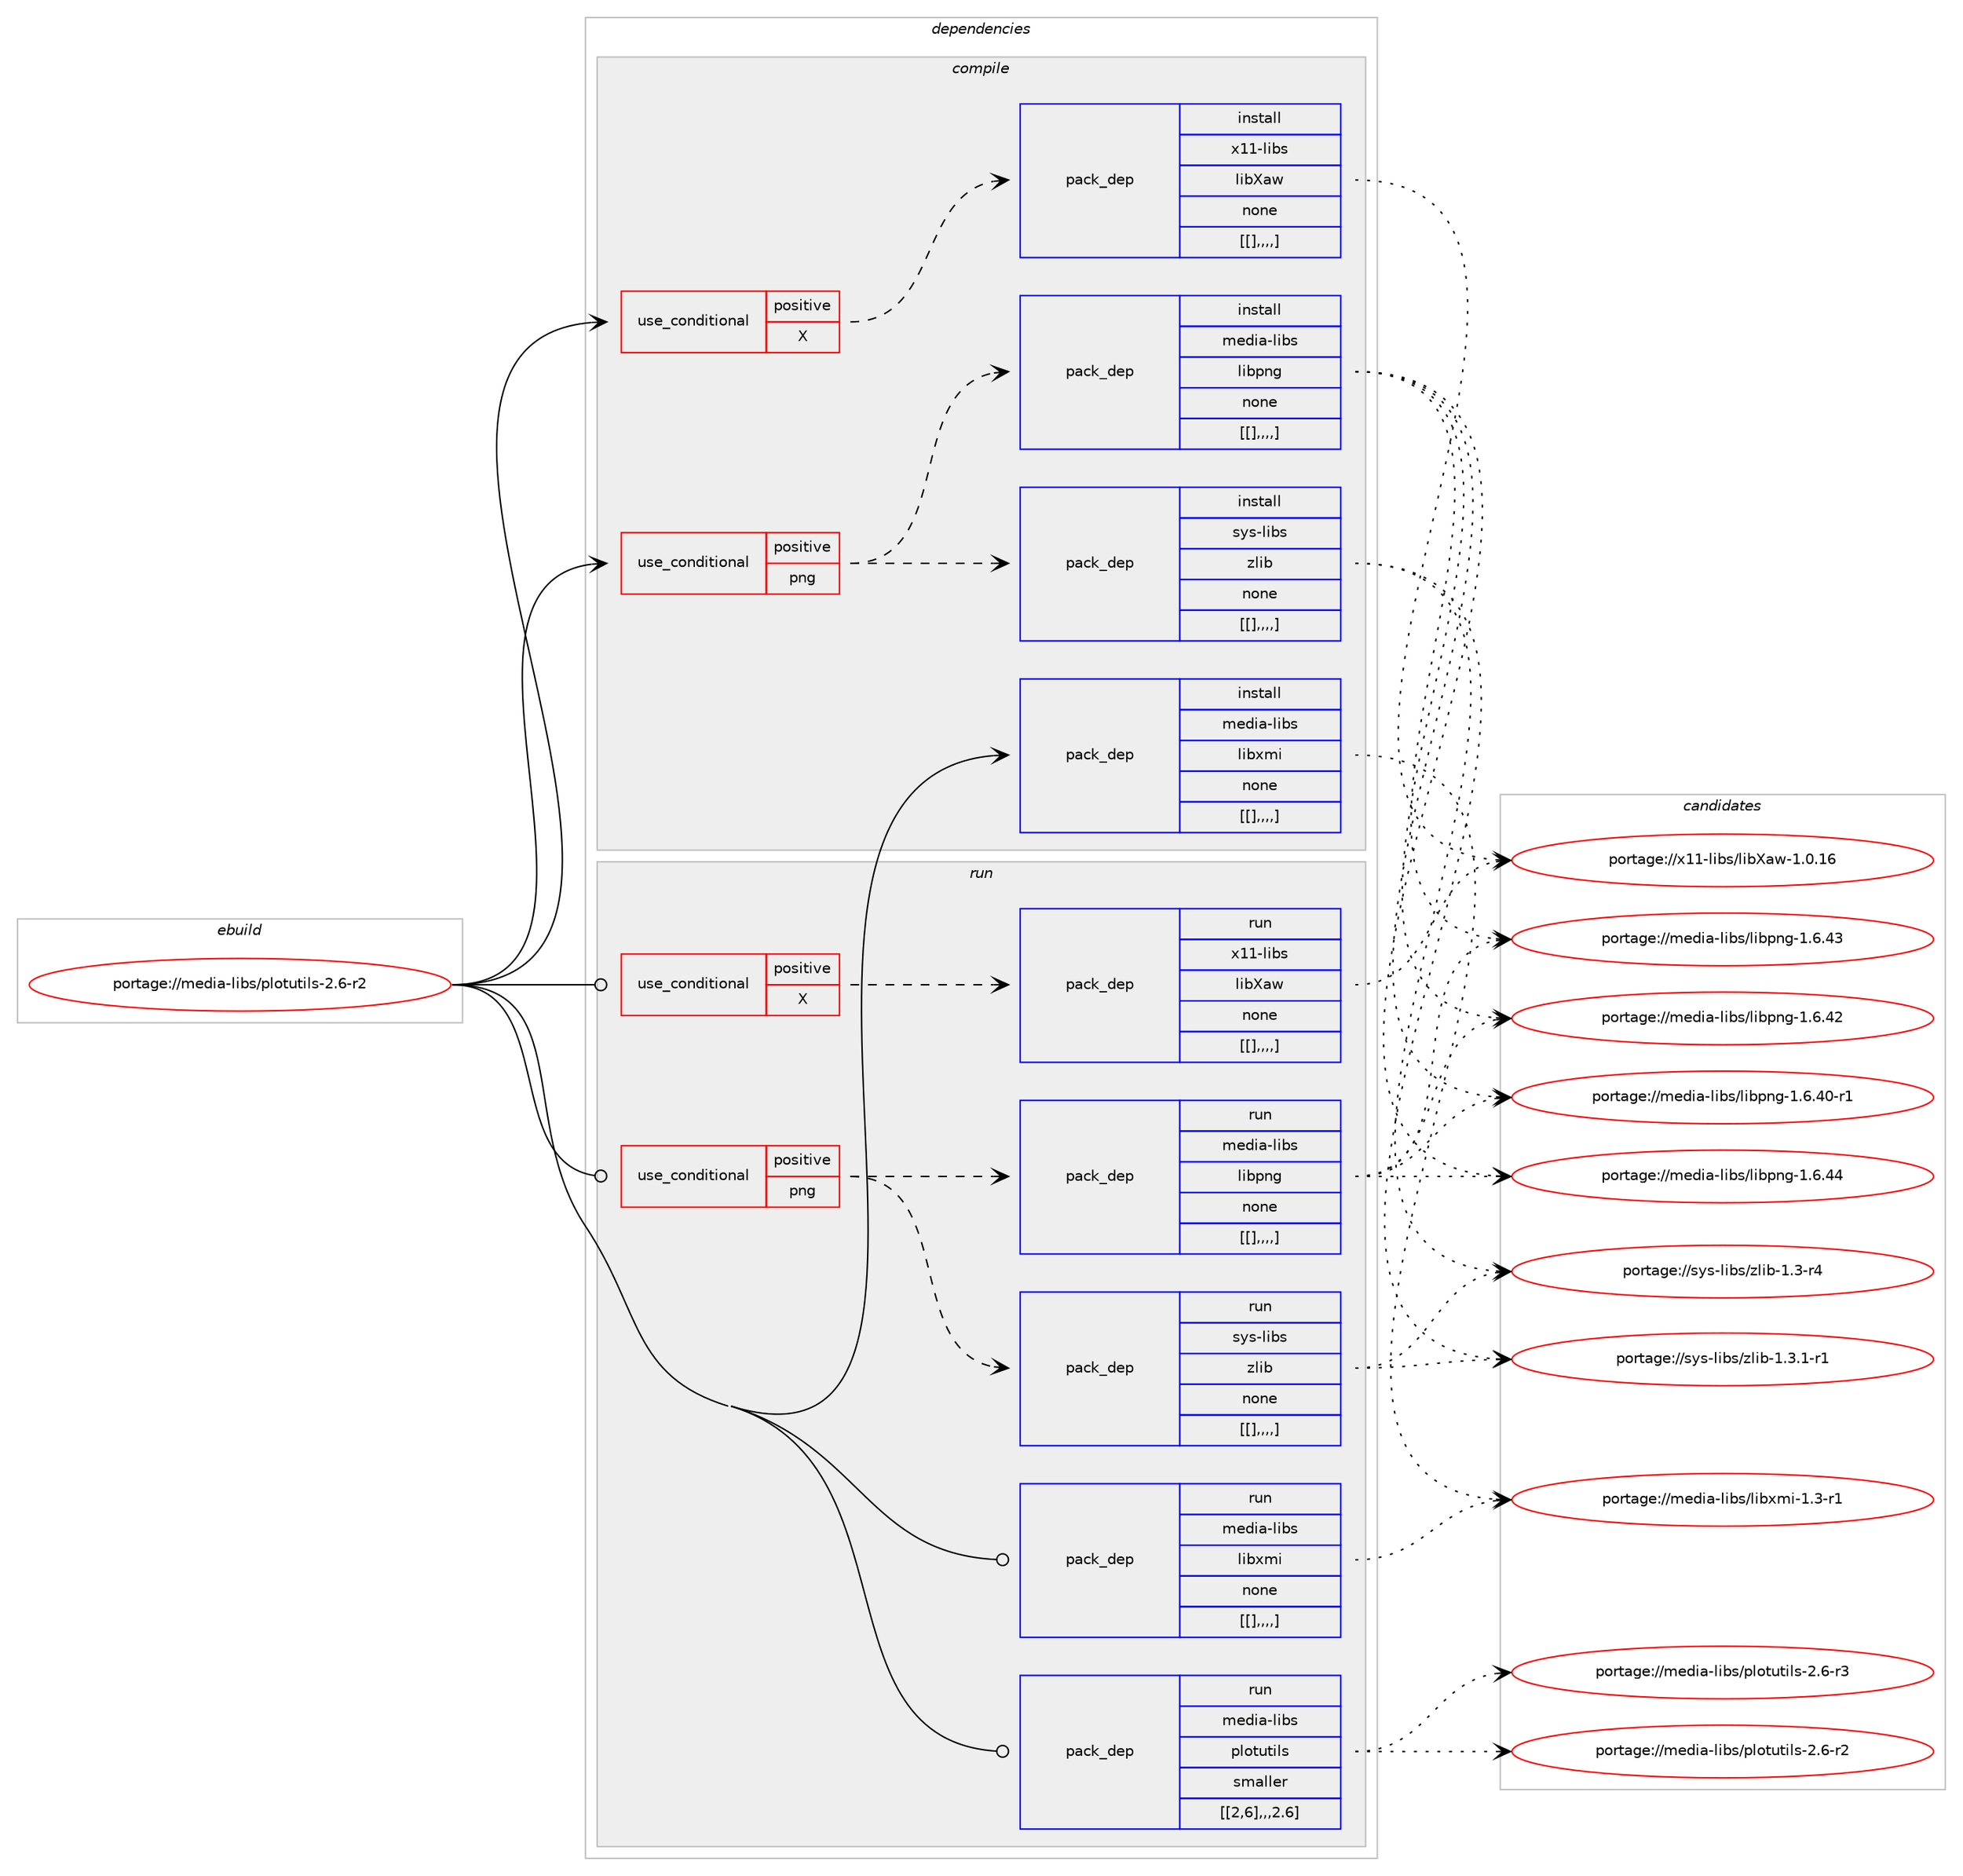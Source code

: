 digraph prolog {

# *************
# Graph options
# *************

newrank=true;
concentrate=true;
compound=true;
graph [rankdir=LR,fontname=Helvetica,fontsize=10,ranksep=1.5];#, ranksep=2.5, nodesep=0.2];
edge  [arrowhead=vee];
node  [fontname=Helvetica,fontsize=10];

# **********
# The ebuild
# **********

subgraph cluster_leftcol {
color=gray;
label=<<i>ebuild</i>>;
id [label="portage://media-libs/plotutils-2.6-r2", color=red, width=4, href="../media-libs/plotutils-2.6-r2.svg"];
}

# ****************
# The dependencies
# ****************

subgraph cluster_midcol {
color=gray;
label=<<i>dependencies</i>>;
subgraph cluster_compile {
fillcolor="#eeeeee";
style=filled;
label=<<i>compile</i>>;
subgraph cond81169 {
dependency316011 [label=<<TABLE BORDER="0" CELLBORDER="1" CELLSPACING="0" CELLPADDING="4"><TR><TD ROWSPAN="3" CELLPADDING="10">use_conditional</TD></TR><TR><TD>positive</TD></TR><TR><TD>X</TD></TR></TABLE>>, shape=none, color=red];
subgraph pack232423 {
dependency316012 [label=<<TABLE BORDER="0" CELLBORDER="1" CELLSPACING="0" CELLPADDING="4" WIDTH="220"><TR><TD ROWSPAN="6" CELLPADDING="30">pack_dep</TD></TR><TR><TD WIDTH="110">install</TD></TR><TR><TD>x11-libs</TD></TR><TR><TD>libXaw</TD></TR><TR><TD>none</TD></TR><TR><TD>[[],,,,]</TD></TR></TABLE>>, shape=none, color=blue];
}
dependency316011:e -> dependency316012:w [weight=20,style="dashed",arrowhead="vee"];
}
id:e -> dependency316011:w [weight=20,style="solid",arrowhead="vee"];
subgraph cond81170 {
dependency316013 [label=<<TABLE BORDER="0" CELLBORDER="1" CELLSPACING="0" CELLPADDING="4"><TR><TD ROWSPAN="3" CELLPADDING="10">use_conditional</TD></TR><TR><TD>positive</TD></TR><TR><TD>png</TD></TR></TABLE>>, shape=none, color=red];
subgraph pack232424 {
dependency316014 [label=<<TABLE BORDER="0" CELLBORDER="1" CELLSPACING="0" CELLPADDING="4" WIDTH="220"><TR><TD ROWSPAN="6" CELLPADDING="30">pack_dep</TD></TR><TR><TD WIDTH="110">install</TD></TR><TR><TD>media-libs</TD></TR><TR><TD>libpng</TD></TR><TR><TD>none</TD></TR><TR><TD>[[],,,,]</TD></TR></TABLE>>, shape=none, color=blue];
}
dependency316013:e -> dependency316014:w [weight=20,style="dashed",arrowhead="vee"];
subgraph pack232425 {
dependency316015 [label=<<TABLE BORDER="0" CELLBORDER="1" CELLSPACING="0" CELLPADDING="4" WIDTH="220"><TR><TD ROWSPAN="6" CELLPADDING="30">pack_dep</TD></TR><TR><TD WIDTH="110">install</TD></TR><TR><TD>sys-libs</TD></TR><TR><TD>zlib</TD></TR><TR><TD>none</TD></TR><TR><TD>[[],,,,]</TD></TR></TABLE>>, shape=none, color=blue];
}
dependency316013:e -> dependency316015:w [weight=20,style="dashed",arrowhead="vee"];
}
id:e -> dependency316013:w [weight=20,style="solid",arrowhead="vee"];
subgraph pack232426 {
dependency316016 [label=<<TABLE BORDER="0" CELLBORDER="1" CELLSPACING="0" CELLPADDING="4" WIDTH="220"><TR><TD ROWSPAN="6" CELLPADDING="30">pack_dep</TD></TR><TR><TD WIDTH="110">install</TD></TR><TR><TD>media-libs</TD></TR><TR><TD>libxmi</TD></TR><TR><TD>none</TD></TR><TR><TD>[[],,,,]</TD></TR></TABLE>>, shape=none, color=blue];
}
id:e -> dependency316016:w [weight=20,style="solid",arrowhead="vee"];
}
subgraph cluster_compileandrun {
fillcolor="#eeeeee";
style=filled;
label=<<i>compile and run</i>>;
}
subgraph cluster_run {
fillcolor="#eeeeee";
style=filled;
label=<<i>run</i>>;
subgraph cond81171 {
dependency316017 [label=<<TABLE BORDER="0" CELLBORDER="1" CELLSPACING="0" CELLPADDING="4"><TR><TD ROWSPAN="3" CELLPADDING="10">use_conditional</TD></TR><TR><TD>positive</TD></TR><TR><TD>X</TD></TR></TABLE>>, shape=none, color=red];
subgraph pack232427 {
dependency316018 [label=<<TABLE BORDER="0" CELLBORDER="1" CELLSPACING="0" CELLPADDING="4" WIDTH="220"><TR><TD ROWSPAN="6" CELLPADDING="30">pack_dep</TD></TR><TR><TD WIDTH="110">run</TD></TR><TR><TD>x11-libs</TD></TR><TR><TD>libXaw</TD></TR><TR><TD>none</TD></TR><TR><TD>[[],,,,]</TD></TR></TABLE>>, shape=none, color=blue];
}
dependency316017:e -> dependency316018:w [weight=20,style="dashed",arrowhead="vee"];
}
id:e -> dependency316017:w [weight=20,style="solid",arrowhead="odot"];
subgraph cond81172 {
dependency316019 [label=<<TABLE BORDER="0" CELLBORDER="1" CELLSPACING="0" CELLPADDING="4"><TR><TD ROWSPAN="3" CELLPADDING="10">use_conditional</TD></TR><TR><TD>positive</TD></TR><TR><TD>png</TD></TR></TABLE>>, shape=none, color=red];
subgraph pack232428 {
dependency316020 [label=<<TABLE BORDER="0" CELLBORDER="1" CELLSPACING="0" CELLPADDING="4" WIDTH="220"><TR><TD ROWSPAN="6" CELLPADDING="30">pack_dep</TD></TR><TR><TD WIDTH="110">run</TD></TR><TR><TD>media-libs</TD></TR><TR><TD>libpng</TD></TR><TR><TD>none</TD></TR><TR><TD>[[],,,,]</TD></TR></TABLE>>, shape=none, color=blue];
}
dependency316019:e -> dependency316020:w [weight=20,style="dashed",arrowhead="vee"];
subgraph pack232429 {
dependency316021 [label=<<TABLE BORDER="0" CELLBORDER="1" CELLSPACING="0" CELLPADDING="4" WIDTH="220"><TR><TD ROWSPAN="6" CELLPADDING="30">pack_dep</TD></TR><TR><TD WIDTH="110">run</TD></TR><TR><TD>sys-libs</TD></TR><TR><TD>zlib</TD></TR><TR><TD>none</TD></TR><TR><TD>[[],,,,]</TD></TR></TABLE>>, shape=none, color=blue];
}
dependency316019:e -> dependency316021:w [weight=20,style="dashed",arrowhead="vee"];
}
id:e -> dependency316019:w [weight=20,style="solid",arrowhead="odot"];
subgraph pack232430 {
dependency316022 [label=<<TABLE BORDER="0" CELLBORDER="1" CELLSPACING="0" CELLPADDING="4" WIDTH="220"><TR><TD ROWSPAN="6" CELLPADDING="30">pack_dep</TD></TR><TR><TD WIDTH="110">run</TD></TR><TR><TD>media-libs</TD></TR><TR><TD>libxmi</TD></TR><TR><TD>none</TD></TR><TR><TD>[[],,,,]</TD></TR></TABLE>>, shape=none, color=blue];
}
id:e -> dependency316022:w [weight=20,style="solid",arrowhead="odot"];
subgraph pack232431 {
dependency316023 [label=<<TABLE BORDER="0" CELLBORDER="1" CELLSPACING="0" CELLPADDING="4" WIDTH="220"><TR><TD ROWSPAN="6" CELLPADDING="30">pack_dep</TD></TR><TR><TD WIDTH="110">run</TD></TR><TR><TD>media-libs</TD></TR><TR><TD>plotutils</TD></TR><TR><TD>smaller</TD></TR><TR><TD>[[2,6],,,2.6]</TD></TR></TABLE>>, shape=none, color=blue];
}
id:e -> dependency316023:w [weight=20,style="solid",arrowhead="odot"];
}
}

# **************
# The candidates
# **************

subgraph cluster_choices {
rank=same;
color=gray;
label=<<i>candidates</i>>;

subgraph choice232423 {
color=black;
nodesep=1;
choice120494945108105981154710810598889711945494648464954 [label="portage://x11-libs/libXaw-1.0.16", color=red, width=4,href="../x11-libs/libXaw-1.0.16.svg"];
dependency316012:e -> choice120494945108105981154710810598889711945494648464954:w [style=dotted,weight="100"];
}
subgraph choice232424 {
color=black;
nodesep=1;
choice109101100105974510810598115471081059811211010345494654465252 [label="portage://media-libs/libpng-1.6.44", color=red, width=4,href="../media-libs/libpng-1.6.44.svg"];
choice109101100105974510810598115471081059811211010345494654465251 [label="portage://media-libs/libpng-1.6.43", color=red, width=4,href="../media-libs/libpng-1.6.43.svg"];
choice109101100105974510810598115471081059811211010345494654465250 [label="portage://media-libs/libpng-1.6.42", color=red, width=4,href="../media-libs/libpng-1.6.42.svg"];
choice1091011001059745108105981154710810598112110103454946544652484511449 [label="portage://media-libs/libpng-1.6.40-r1", color=red, width=4,href="../media-libs/libpng-1.6.40-r1.svg"];
dependency316014:e -> choice109101100105974510810598115471081059811211010345494654465252:w [style=dotted,weight="100"];
dependency316014:e -> choice109101100105974510810598115471081059811211010345494654465251:w [style=dotted,weight="100"];
dependency316014:e -> choice109101100105974510810598115471081059811211010345494654465250:w [style=dotted,weight="100"];
dependency316014:e -> choice1091011001059745108105981154710810598112110103454946544652484511449:w [style=dotted,weight="100"];
}
subgraph choice232425 {
color=black;
nodesep=1;
choice115121115451081059811547122108105984549465146494511449 [label="portage://sys-libs/zlib-1.3.1-r1", color=red, width=4,href="../sys-libs/zlib-1.3.1-r1.svg"];
choice11512111545108105981154712210810598454946514511452 [label="portage://sys-libs/zlib-1.3-r4", color=red, width=4,href="../sys-libs/zlib-1.3-r4.svg"];
dependency316015:e -> choice115121115451081059811547122108105984549465146494511449:w [style=dotted,weight="100"];
dependency316015:e -> choice11512111545108105981154712210810598454946514511452:w [style=dotted,weight="100"];
}
subgraph choice232426 {
color=black;
nodesep=1;
choice1091011001059745108105981154710810598120109105454946514511449 [label="portage://media-libs/libxmi-1.3-r1", color=red, width=4,href="../media-libs/libxmi-1.3-r1.svg"];
dependency316016:e -> choice1091011001059745108105981154710810598120109105454946514511449:w [style=dotted,weight="100"];
}
subgraph choice232427 {
color=black;
nodesep=1;
choice120494945108105981154710810598889711945494648464954 [label="portage://x11-libs/libXaw-1.0.16", color=red, width=4,href="../x11-libs/libXaw-1.0.16.svg"];
dependency316018:e -> choice120494945108105981154710810598889711945494648464954:w [style=dotted,weight="100"];
}
subgraph choice232428 {
color=black;
nodesep=1;
choice109101100105974510810598115471081059811211010345494654465252 [label="portage://media-libs/libpng-1.6.44", color=red, width=4,href="../media-libs/libpng-1.6.44.svg"];
choice109101100105974510810598115471081059811211010345494654465251 [label="portage://media-libs/libpng-1.6.43", color=red, width=4,href="../media-libs/libpng-1.6.43.svg"];
choice109101100105974510810598115471081059811211010345494654465250 [label="portage://media-libs/libpng-1.6.42", color=red, width=4,href="../media-libs/libpng-1.6.42.svg"];
choice1091011001059745108105981154710810598112110103454946544652484511449 [label="portage://media-libs/libpng-1.6.40-r1", color=red, width=4,href="../media-libs/libpng-1.6.40-r1.svg"];
dependency316020:e -> choice109101100105974510810598115471081059811211010345494654465252:w [style=dotted,weight="100"];
dependency316020:e -> choice109101100105974510810598115471081059811211010345494654465251:w [style=dotted,weight="100"];
dependency316020:e -> choice109101100105974510810598115471081059811211010345494654465250:w [style=dotted,weight="100"];
dependency316020:e -> choice1091011001059745108105981154710810598112110103454946544652484511449:w [style=dotted,weight="100"];
}
subgraph choice232429 {
color=black;
nodesep=1;
choice115121115451081059811547122108105984549465146494511449 [label="portage://sys-libs/zlib-1.3.1-r1", color=red, width=4,href="../sys-libs/zlib-1.3.1-r1.svg"];
choice11512111545108105981154712210810598454946514511452 [label="portage://sys-libs/zlib-1.3-r4", color=red, width=4,href="../sys-libs/zlib-1.3-r4.svg"];
dependency316021:e -> choice115121115451081059811547122108105984549465146494511449:w [style=dotted,weight="100"];
dependency316021:e -> choice11512111545108105981154712210810598454946514511452:w [style=dotted,weight="100"];
}
subgraph choice232430 {
color=black;
nodesep=1;
choice1091011001059745108105981154710810598120109105454946514511449 [label="portage://media-libs/libxmi-1.3-r1", color=red, width=4,href="../media-libs/libxmi-1.3-r1.svg"];
dependency316022:e -> choice1091011001059745108105981154710810598120109105454946514511449:w [style=dotted,weight="100"];
}
subgraph choice232431 {
color=black;
nodesep=1;
choice10910110010597451081059811547112108111116117116105108115455046544511451 [label="portage://media-libs/plotutils-2.6-r3", color=red, width=4,href="../media-libs/plotutils-2.6-r3.svg"];
choice10910110010597451081059811547112108111116117116105108115455046544511450 [label="portage://media-libs/plotutils-2.6-r2", color=red, width=4,href="../media-libs/plotutils-2.6-r2.svg"];
dependency316023:e -> choice10910110010597451081059811547112108111116117116105108115455046544511451:w [style=dotted,weight="100"];
dependency316023:e -> choice10910110010597451081059811547112108111116117116105108115455046544511450:w [style=dotted,weight="100"];
}
}

}
